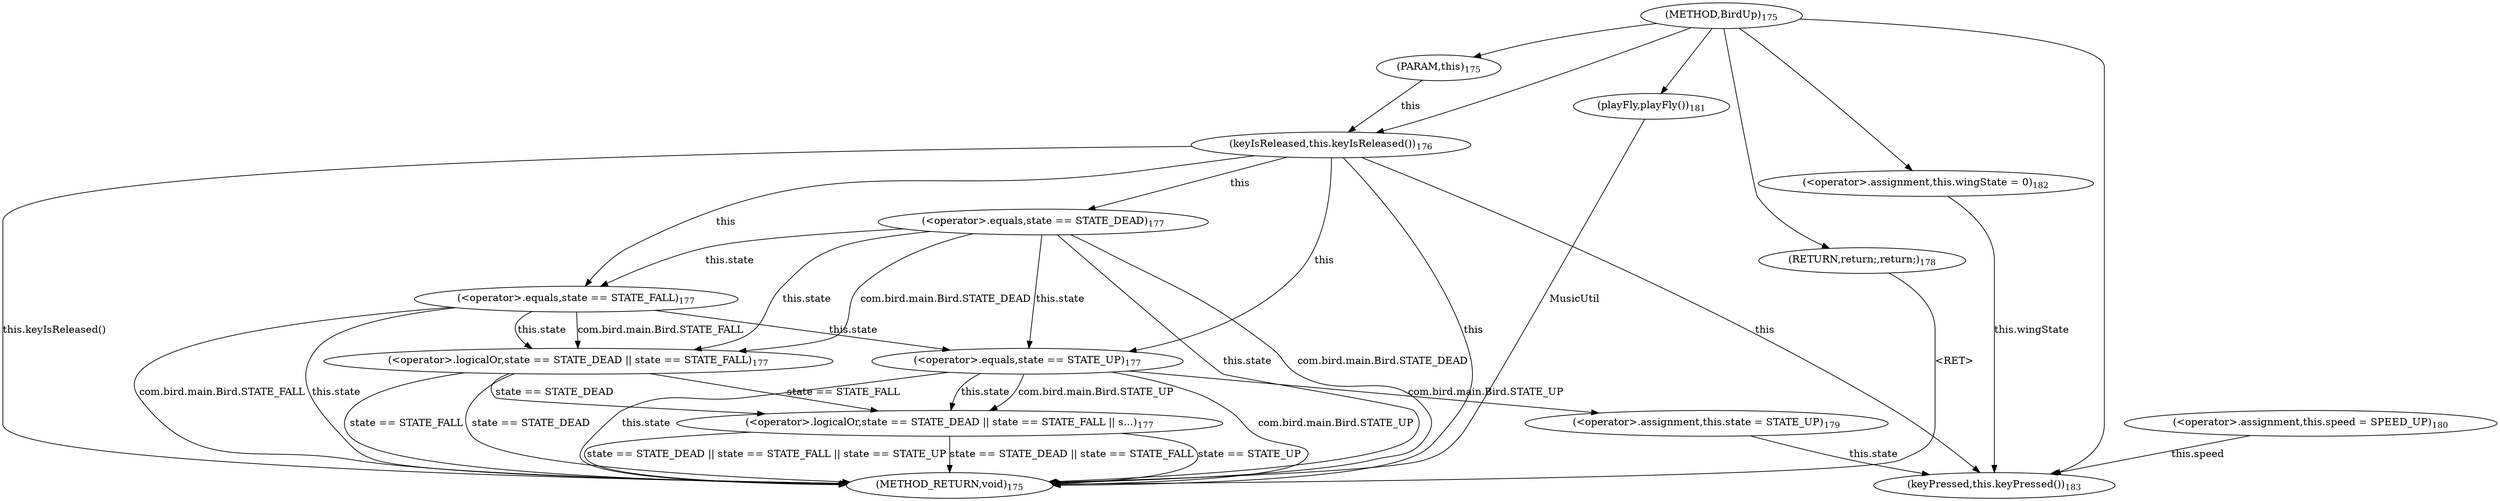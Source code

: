 digraph "BirdUp" {  
"791" [label = <(METHOD,BirdUp)<SUB>175</SUB>> ]
"845" [label = <(METHOD_RETURN,void)<SUB>175</SUB>> ]
"11" [label = <(PARAM,this)<SUB>175</SUB>> ]
"794" [label = <(keyIsReleased,this.keyIsReleased())<SUB>176</SUB>> ]
"794" [label = <(keyIsReleased,this.keyIsReleased())<SUB>176</SUB>> ]
"821" [label = <(&lt;operator&gt;.assignment,this.state = STATE_UP)<SUB>179</SUB>> ]
"828" [label = <(&lt;operator&gt;.assignment,this.speed = SPEED_UP)<SUB>180</SUB>> ]
"835" [label = <(playFly,playFly())<SUB>181</SUB>> ]
"837" [label = <(&lt;operator&gt;.assignment,this.wingState = 0)<SUB>182</SUB>> ]
"842" [label = <(keyPressed,this.keyPressed())<SUB>183</SUB>> ]
"797" [label = <(&lt;operator&gt;.logicalOr,state == STATE_DEAD || state == STATE_FALL || s...)<SUB>177</SUB>> ]
"820" [label = <(RETURN,return;,return;)<SUB>178</SUB>> ]
"821" [label = <(&lt;operator&gt;.assignment,this.state = STATE_UP)<SUB>179</SUB>> ]
"821" [label = <(&lt;operator&gt;.assignment,this.state = STATE_UP)<SUB>179</SUB>> ]
"828" [label = <(&lt;operator&gt;.assignment,this.speed = SPEED_UP)<SUB>180</SUB>> ]
"828" [label = <(&lt;operator&gt;.assignment,this.speed = SPEED_UP)<SUB>180</SUB>> ]
"835" [label = <(playFly,playFly())<SUB>181</SUB>> ]
"837" [label = <(&lt;operator&gt;.assignment,this.wingState = 0)<SUB>182</SUB>> ]
"837" [label = <(&lt;operator&gt;.assignment,this.wingState = 0)<SUB>182</SUB>> ]
"842" [label = <(keyPressed,this.keyPressed())<SUB>183</SUB>> ]
"797" [label = <(&lt;operator&gt;.logicalOr,state == STATE_DEAD || state == STATE_FALL || s...)<SUB>177</SUB>> ]
"797" [label = <(&lt;operator&gt;.logicalOr,state == STATE_DEAD || state == STATE_FALL || s...)<SUB>177</SUB>> ]
"798" [label = <(&lt;operator&gt;.logicalOr,state == STATE_DEAD || state == STATE_FALL)<SUB>177</SUB>> ]
"798" [label = <(&lt;operator&gt;.logicalOr,state == STATE_DEAD || state == STATE_FALL)<SUB>177</SUB>> ]
"813" [label = <(&lt;operator&gt;.equals,state == STATE_UP)<SUB>177</SUB>> ]
"813" [label = <(&lt;operator&gt;.equals,state == STATE_UP)<SUB>177</SUB>> ]
"799" [label = <(&lt;operator&gt;.equals,state == STATE_DEAD)<SUB>177</SUB>> ]
"799" [label = <(&lt;operator&gt;.equals,state == STATE_DEAD)<SUB>177</SUB>> ]
"806" [label = <(&lt;operator&gt;.equals,state == STATE_FALL)<SUB>177</SUB>> ]
"806" [label = <(&lt;operator&gt;.equals,state == STATE_FALL)<SUB>177</SUB>> ]
  "820" -> "845"  [ label = "&lt;RET&gt;"] 
  "794" -> "845"  [ label = "this"] 
  "794" -> "845"  [ label = "this.keyIsReleased()"] 
  "799" -> "845"  [ label = "this.state"] 
  "799" -> "845"  [ label = "com.bird.main.Bird.STATE_DEAD"] 
  "798" -> "845"  [ label = "state == STATE_DEAD"] 
  "806" -> "845"  [ label = "this.state"] 
  "806" -> "845"  [ label = "com.bird.main.Bird.STATE_FALL"] 
  "798" -> "845"  [ label = "state == STATE_FALL"] 
  "797" -> "845"  [ label = "state == STATE_DEAD || state == STATE_FALL"] 
  "813" -> "845"  [ label = "this.state"] 
  "813" -> "845"  [ label = "com.bird.main.Bird.STATE_UP"] 
  "797" -> "845"  [ label = "state == STATE_UP"] 
  "797" -> "845"  [ label = "state == STATE_DEAD || state == STATE_FALL || state == STATE_UP"] 
  "835" -> "845"  [ label = "MusicUtil"] 
  "791" -> "11" 
  "11" -> "794"  [ label = "this"] 
  "791" -> "794" 
  "813" -> "821"  [ label = "com.bird.main.Bird.STATE_UP"] 
  "791" -> "837" 
  "791" -> "820" 
  "791" -> "835" 
  "794" -> "842"  [ label = "this"] 
  "821" -> "842"  [ label = "this.state"] 
  "828" -> "842"  [ label = "this.speed"] 
  "837" -> "842"  [ label = "this.wingState"] 
  "791" -> "842" 
  "798" -> "797"  [ label = "state == STATE_DEAD"] 
  "798" -> "797"  [ label = "state == STATE_FALL"] 
  "813" -> "797"  [ label = "this.state"] 
  "813" -> "797"  [ label = "com.bird.main.Bird.STATE_UP"] 
  "799" -> "798"  [ label = "this.state"] 
  "799" -> "798"  [ label = "com.bird.main.Bird.STATE_DEAD"] 
  "806" -> "798"  [ label = "this.state"] 
  "806" -> "798"  [ label = "com.bird.main.Bird.STATE_FALL"] 
  "794" -> "813"  [ label = "this"] 
  "799" -> "813"  [ label = "this.state"] 
  "806" -> "813"  [ label = "this.state"] 
  "794" -> "799"  [ label = "this"] 
  "794" -> "806"  [ label = "this"] 
  "799" -> "806"  [ label = "this.state"] 
}
